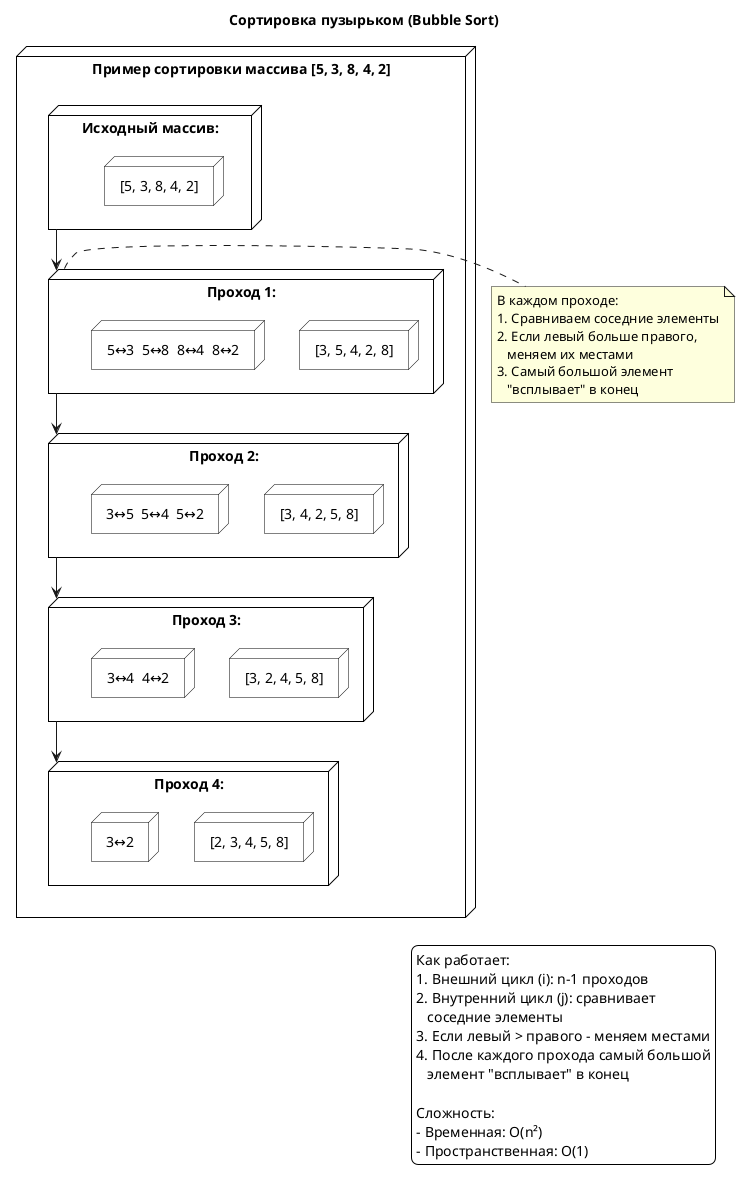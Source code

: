 @startuml
title Сортировка пузырьком (Bubble Sort)

skinparam backgroundColor white
skinparam node {
    BackgroundColor white
    BorderColor black
    FontSize 14
}

node "Пример сортировки массива [5, 3, 8, 4, 2]" as example {
    node "Исходный массив:" as start {
        node "[5, 3, 8, 4, 2]" as arr0
    }

    node "Проход 1:" as pass1 {
        node "[3, 5, 4, 2, 8]" as arr1
        node "5↔3  5↔8  8↔4  8↔2" as step1
    }

    node "Проход 2:" as pass2 {
        node "[3, 4, 2, 5, 8]" as arr2
        node "3↔5  5↔4  5↔2" as step2
    }

    node "Проход 3:" as pass3 {
        node "[3, 2, 4, 5, 8]" as arr3
        node "3↔4  4↔2" as step3
    }

    node "Проход 4:" as pass4 {
        node "[2, 3, 4, 5, 8]" as arr4
        node "3↔2" as step4
    }
}

start -down-> pass1
pass1 -down-> pass2
pass2 -down-> pass3
pass3 -down-> pass4

legend right
  Как работает:
  1. Внешний цикл (i): n-1 проходов
  2. Внутренний цикл (j): сравнивает
     соседние элементы
  3. Если левый > правого - меняем местами
  4. После каждого прохода самый большой
     элемент "всплывает" в конец
  
  Сложность:
  - Временная: O(n²)
  - Пространственная: O(1)
end legend

note right of pass1
  В каждом проходе:
  1. Сравниваем соседние элементы
  2. Если левый больше правого,
     меняем их местами
  3. Самый большой элемент
     "всплывает" в конец
end note

@enduml
